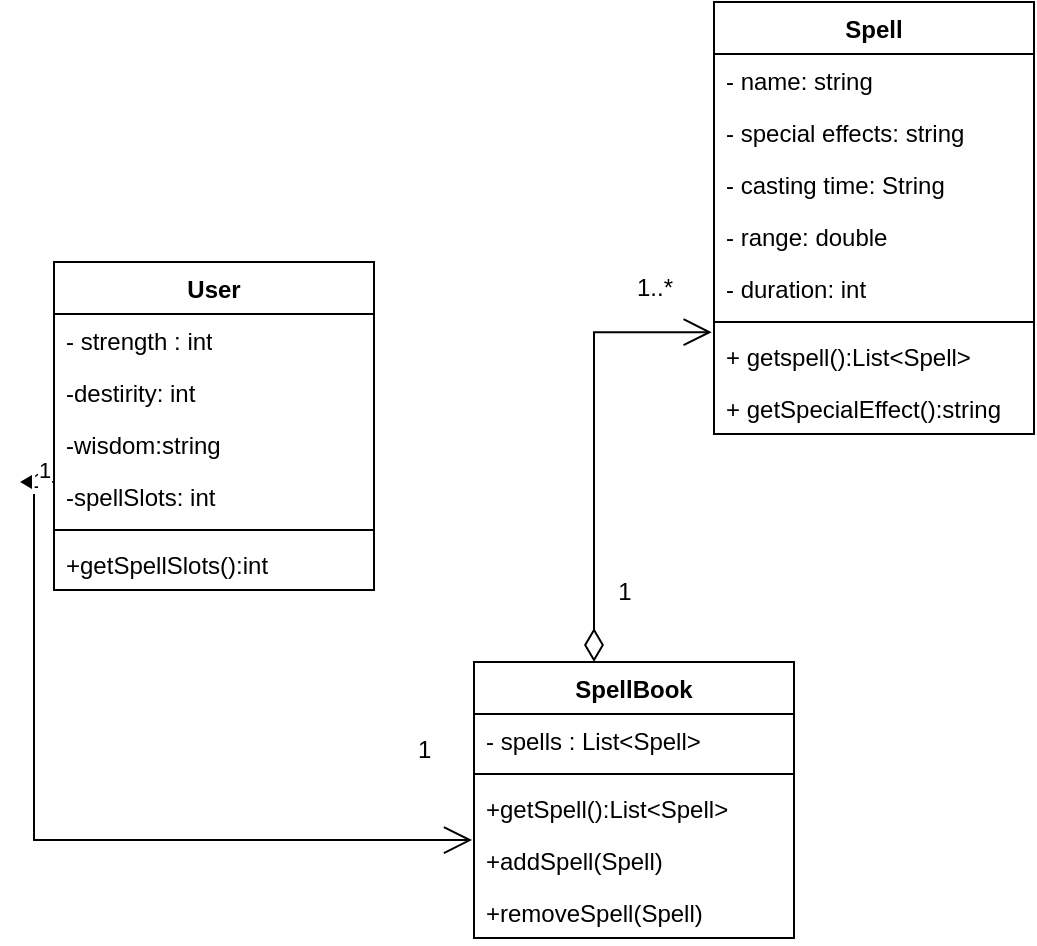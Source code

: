 <mxfile version="24.7.16">
  <diagram id="C5RBs43oDa-KdzZeNtuy" name="Page-1">
    <mxGraphModel dx="774" dy="483" grid="1" gridSize="10" guides="1" tooltips="1" connect="1" arrows="1" fold="1" page="1" pageScale="1" pageWidth="827" pageHeight="1169" math="0" shadow="0">
      <root>
        <mxCell id="WIyWlLk6GJQsqaUBKTNV-0" />
        <mxCell id="WIyWlLk6GJQsqaUBKTNV-1" parent="WIyWlLk6GJQsqaUBKTNV-0" />
        <mxCell id="5JdKPeD6QhKoHh5eezzf-12" value="Spell" style="swimlane;fontStyle=1;align=center;verticalAlign=top;childLayout=stackLayout;horizontal=1;startSize=26;horizontalStack=0;resizeParent=1;resizeParentMax=0;resizeLast=0;collapsible=1;marginBottom=0;whiteSpace=wrap;html=1;" vertex="1" parent="WIyWlLk6GJQsqaUBKTNV-1">
          <mxGeometry x="640" y="10" width="160" height="216" as="geometry" />
        </mxCell>
        <mxCell id="5JdKPeD6QhKoHh5eezzf-13" value="- name&lt;span style=&quot;background-color: initial;&quot;&gt;: string&lt;/span&gt;" style="text;strokeColor=none;fillColor=none;align=left;verticalAlign=top;spacingLeft=4;spacingRight=4;overflow=hidden;rotatable=0;points=[[0,0.5],[1,0.5]];portConstraint=eastwest;whiteSpace=wrap;html=1;" vertex="1" parent="5JdKPeD6QhKoHh5eezzf-12">
          <mxGeometry y="26" width="160" height="26" as="geometry" />
        </mxCell>
        <mxCell id="5JdKPeD6QhKoHh5eezzf-20" value="-&amp;nbsp;&lt;span style=&quot;background-color: initial;&quot;&gt;special effects: string&lt;/span&gt;" style="text;strokeColor=none;fillColor=none;align=left;verticalAlign=top;spacingLeft=4;spacingRight=4;overflow=hidden;rotatable=0;points=[[0,0.5],[1,0.5]];portConstraint=eastwest;whiteSpace=wrap;html=1;" vertex="1" parent="5JdKPeD6QhKoHh5eezzf-12">
          <mxGeometry y="52" width="160" height="26" as="geometry" />
        </mxCell>
        <mxCell id="5JdKPeD6QhKoHh5eezzf-21" value="- casting time&lt;span style=&quot;background-color: initial;&quot;&gt;: String&lt;/span&gt;" style="text;strokeColor=none;fillColor=none;align=left;verticalAlign=top;spacingLeft=4;spacingRight=4;overflow=hidden;rotatable=0;points=[[0,0.5],[1,0.5]];portConstraint=eastwest;whiteSpace=wrap;html=1;" vertex="1" parent="5JdKPeD6QhKoHh5eezzf-12">
          <mxGeometry y="78" width="160" height="26" as="geometry" />
        </mxCell>
        <mxCell id="5JdKPeD6QhKoHh5eezzf-22" value="- range&lt;span style=&quot;background-color: initial;&quot;&gt;: double&lt;/span&gt;" style="text;strokeColor=none;fillColor=none;align=left;verticalAlign=top;spacingLeft=4;spacingRight=4;overflow=hidden;rotatable=0;points=[[0,0.5],[1,0.5]];portConstraint=eastwest;whiteSpace=wrap;html=1;" vertex="1" parent="5JdKPeD6QhKoHh5eezzf-12">
          <mxGeometry y="104" width="160" height="26" as="geometry" />
        </mxCell>
        <mxCell id="5JdKPeD6QhKoHh5eezzf-23" value="- duration: int" style="text;strokeColor=none;fillColor=none;align=left;verticalAlign=top;spacingLeft=4;spacingRight=4;overflow=hidden;rotatable=0;points=[[0,0.5],[1,0.5]];portConstraint=eastwest;whiteSpace=wrap;html=1;" vertex="1" parent="5JdKPeD6QhKoHh5eezzf-12">
          <mxGeometry y="130" width="160" height="26" as="geometry" />
        </mxCell>
        <mxCell id="5JdKPeD6QhKoHh5eezzf-14" value="" style="line;strokeWidth=1;fillColor=none;align=left;verticalAlign=middle;spacingTop=-1;spacingLeft=3;spacingRight=3;rotatable=0;labelPosition=right;points=[];portConstraint=eastwest;strokeColor=inherit;" vertex="1" parent="5JdKPeD6QhKoHh5eezzf-12">
          <mxGeometry y="156" width="160" height="8" as="geometry" />
        </mxCell>
        <mxCell id="5JdKPeD6QhKoHh5eezzf-15" value="+ getspell():List&amp;lt;Spell&amp;gt;" style="text;strokeColor=none;fillColor=none;align=left;verticalAlign=top;spacingLeft=4;spacingRight=4;overflow=hidden;rotatable=0;points=[[0,0.5],[1,0.5]];portConstraint=eastwest;whiteSpace=wrap;html=1;" vertex="1" parent="5JdKPeD6QhKoHh5eezzf-12">
          <mxGeometry y="164" width="160" height="26" as="geometry" />
        </mxCell>
        <mxCell id="5JdKPeD6QhKoHh5eezzf-24" value="+ getSpecialEffect():string" style="text;strokeColor=none;fillColor=none;align=left;verticalAlign=top;spacingLeft=4;spacingRight=4;overflow=hidden;rotatable=0;points=[[0,0.5],[1,0.5]];portConstraint=eastwest;whiteSpace=wrap;html=1;" vertex="1" parent="5JdKPeD6QhKoHh5eezzf-12">
          <mxGeometry y="190" width="160" height="26" as="geometry" />
        </mxCell>
        <mxCell id="5JdKPeD6QhKoHh5eezzf-26" value="SpellBook" style="swimlane;fontStyle=1;align=center;verticalAlign=top;childLayout=stackLayout;horizontal=1;startSize=26;horizontalStack=0;resizeParent=1;resizeParentMax=0;resizeLast=0;collapsible=1;marginBottom=0;whiteSpace=wrap;html=1;" vertex="1" parent="WIyWlLk6GJQsqaUBKTNV-1">
          <mxGeometry x="520" y="340" width="160" height="138" as="geometry" />
        </mxCell>
        <mxCell id="5JdKPeD6QhKoHh5eezzf-27" value="- spells : List&amp;lt;Spell&amp;gt;" style="text;strokeColor=none;fillColor=none;align=left;verticalAlign=top;spacingLeft=4;spacingRight=4;overflow=hidden;rotatable=0;points=[[0,0.5],[1,0.5]];portConstraint=eastwest;whiteSpace=wrap;html=1;" vertex="1" parent="5JdKPeD6QhKoHh5eezzf-26">
          <mxGeometry y="26" width="160" height="26" as="geometry" />
        </mxCell>
        <mxCell id="5JdKPeD6QhKoHh5eezzf-28" value="" style="line;strokeWidth=1;fillColor=none;align=left;verticalAlign=middle;spacingTop=-1;spacingLeft=3;spacingRight=3;rotatable=0;labelPosition=right;points=[];portConstraint=eastwest;strokeColor=inherit;" vertex="1" parent="5JdKPeD6QhKoHh5eezzf-26">
          <mxGeometry y="52" width="160" height="8" as="geometry" />
        </mxCell>
        <mxCell id="5JdKPeD6QhKoHh5eezzf-29" value="+getSpell():List&amp;lt;Spell&amp;gt;" style="text;strokeColor=none;fillColor=none;align=left;verticalAlign=top;spacingLeft=4;spacingRight=4;overflow=hidden;rotatable=0;points=[[0,0.5],[1,0.5]];portConstraint=eastwest;whiteSpace=wrap;html=1;" vertex="1" parent="5JdKPeD6QhKoHh5eezzf-26">
          <mxGeometry y="60" width="160" height="26" as="geometry" />
        </mxCell>
        <mxCell id="5JdKPeD6QhKoHh5eezzf-30" value="+addSpell(Spell)" style="text;strokeColor=none;fillColor=none;align=left;verticalAlign=top;spacingLeft=4;spacingRight=4;overflow=hidden;rotatable=0;points=[[0,0.5],[1,0.5]];portConstraint=eastwest;whiteSpace=wrap;html=1;" vertex="1" parent="5JdKPeD6QhKoHh5eezzf-26">
          <mxGeometry y="86" width="160" height="26" as="geometry" />
        </mxCell>
        <mxCell id="5JdKPeD6QhKoHh5eezzf-31" value="+removeSpell(Spell)" style="text;strokeColor=none;fillColor=none;align=left;verticalAlign=top;spacingLeft=4;spacingRight=4;overflow=hidden;rotatable=0;points=[[0,0.5],[1,0.5]];portConstraint=eastwest;whiteSpace=wrap;html=1;" vertex="1" parent="5JdKPeD6QhKoHh5eezzf-26">
          <mxGeometry y="112" width="160" height="26" as="geometry" />
        </mxCell>
        <mxCell id="5JdKPeD6QhKoHh5eezzf-32" value="" style="endArrow=open;html=1;endSize=12;startArrow=diamondThin;startSize=14;startFill=1;edgeStyle=orthogonalEdgeStyle;align=left;verticalAlign=bottom;rounded=0;entryX=-0.006;entryY=0.117;entryDx=0;entryDy=0;entryPerimeter=0;exitX=0;exitY=0.231;exitDx=0;exitDy=0;exitPerimeter=0;" edge="1" parent="WIyWlLk6GJQsqaUBKTNV-1" source="5JdKPeD6QhKoHh5eezzf-68" target="5JdKPeD6QhKoHh5eezzf-30">
          <mxGeometry x="-1" y="-72" relative="1" as="geometry">
            <mxPoint x="20" y="240.002" as="sourcePoint" />
            <mxPoint x="230.32" y="416.44" as="targetPoint" />
            <mxPoint x="-32" y="57" as="offset" />
          </mxGeometry>
        </mxCell>
        <mxCell id="5JdKPeD6QhKoHh5eezzf-43" value="1" style="edgeLabel;html=1;align=center;verticalAlign=middle;resizable=0;points=[];" vertex="1" connectable="0" parent="5JdKPeD6QhKoHh5eezzf-32">
          <mxGeometry x="-0.958" y="-1" relative="1" as="geometry">
            <mxPoint as="offset" />
          </mxGeometry>
        </mxCell>
        <mxCell id="5JdKPeD6QhKoHh5eezzf-69" value="1&lt;div&gt;&lt;br&gt;&lt;/div&gt;" style="edgeLabel;html=1;align=center;verticalAlign=middle;resizable=0;points=[];" vertex="1" connectable="0" parent="5JdKPeD6QhKoHh5eezzf-32">
          <mxGeometry x="-0.973" y="1" relative="1" as="geometry">
            <mxPoint as="offset" />
          </mxGeometry>
        </mxCell>
        <mxCell id="5JdKPeD6QhKoHh5eezzf-33" value="" style="endArrow=open;html=1;endSize=12;startArrow=diamondThin;startSize=14;startFill=0;edgeStyle=orthogonalEdgeStyle;align=left;verticalAlign=bottom;rounded=0;exitX=0.375;exitY=0;exitDx=0;exitDy=0;exitPerimeter=0;entryX=-0.007;entryY=0.043;entryDx=0;entryDy=0;entryPerimeter=0;" edge="1" parent="WIyWlLk6GJQsqaUBKTNV-1" source="5JdKPeD6QhKoHh5eezzf-26" target="5JdKPeD6QhKoHh5eezzf-15">
          <mxGeometry x="-1" y="3" relative="1" as="geometry">
            <mxPoint x="570" y="150" as="sourcePoint" />
            <mxPoint x="700" y="230" as="targetPoint" />
          </mxGeometry>
        </mxCell>
        <mxCell id="5JdKPeD6QhKoHh5eezzf-35" value="1" style="text;whiteSpace=wrap;html=1;" vertex="1" parent="WIyWlLk6GJQsqaUBKTNV-1">
          <mxGeometry x="490" y="370" width="90" height="40" as="geometry" />
        </mxCell>
        <mxCell id="5JdKPeD6QhKoHh5eezzf-36" value="1" style="text;html=1;align=center;verticalAlign=middle;resizable=0;points=[];autosize=1;strokeColor=none;fillColor=none;" vertex="1" parent="WIyWlLk6GJQsqaUBKTNV-1">
          <mxGeometry x="580" y="290" width="30" height="30" as="geometry" />
        </mxCell>
        <mxCell id="5JdKPeD6QhKoHh5eezzf-37" value="1..*" style="text;html=1;align=center;verticalAlign=middle;resizable=0;points=[];autosize=1;strokeColor=none;fillColor=none;" vertex="1" parent="WIyWlLk6GJQsqaUBKTNV-1">
          <mxGeometry x="590" y="138" width="40" height="30" as="geometry" />
        </mxCell>
        <mxCell id="5JdKPeD6QhKoHh5eezzf-62" value="User" style="swimlane;fontStyle=1;align=center;verticalAlign=top;childLayout=stackLayout;horizontal=1;startSize=26;horizontalStack=0;resizeParent=1;resizeParentMax=0;resizeLast=0;collapsible=1;marginBottom=0;whiteSpace=wrap;html=1;" vertex="1" parent="WIyWlLk6GJQsqaUBKTNV-1">
          <mxGeometry x="310" y="140" width="160" height="164" as="geometry" />
        </mxCell>
        <mxCell id="5JdKPeD6QhKoHh5eezzf-63" value="- strength : int&lt;div&gt;&lt;br&gt;&lt;/div&gt;" style="text;strokeColor=none;fillColor=none;align=left;verticalAlign=top;spacingLeft=4;spacingRight=4;overflow=hidden;rotatable=0;points=[[0,0.5],[1,0.5]];portConstraint=eastwest;whiteSpace=wrap;html=1;" vertex="1" parent="5JdKPeD6QhKoHh5eezzf-62">
          <mxGeometry y="26" width="160" height="26" as="geometry" />
        </mxCell>
        <mxCell id="5JdKPeD6QhKoHh5eezzf-66" value="&lt;div&gt;-destirity: int&lt;/div&gt;" style="text;strokeColor=none;fillColor=none;align=left;verticalAlign=top;spacingLeft=4;spacingRight=4;overflow=hidden;rotatable=0;points=[[0,0.5],[1,0.5]];portConstraint=eastwest;whiteSpace=wrap;html=1;" vertex="1" parent="5JdKPeD6QhKoHh5eezzf-62">
          <mxGeometry y="52" width="160" height="26" as="geometry" />
        </mxCell>
        <mxCell id="5JdKPeD6QhKoHh5eezzf-67" value="-wisdom:string" style="text;strokeColor=none;fillColor=none;align=left;verticalAlign=top;spacingLeft=4;spacingRight=4;overflow=hidden;rotatable=0;points=[[0,0.5],[1,0.5]];portConstraint=eastwest;whiteSpace=wrap;html=1;" vertex="1" parent="5JdKPeD6QhKoHh5eezzf-62">
          <mxGeometry y="78" width="160" height="26" as="geometry" />
        </mxCell>
        <mxCell id="5JdKPeD6QhKoHh5eezzf-68" value="-spellSlots: int" style="text;strokeColor=none;fillColor=none;align=left;verticalAlign=top;spacingLeft=4;spacingRight=4;overflow=hidden;rotatable=0;points=[[0,0.5],[1,0.5]];portConstraint=eastwest;whiteSpace=wrap;html=1;" vertex="1" parent="5JdKPeD6QhKoHh5eezzf-62">
          <mxGeometry y="104" width="160" height="26" as="geometry" />
        </mxCell>
        <mxCell id="5JdKPeD6QhKoHh5eezzf-64" value="" style="line;strokeWidth=1;fillColor=none;align=left;verticalAlign=middle;spacingTop=-1;spacingLeft=3;spacingRight=3;rotatable=0;labelPosition=right;points=[];portConstraint=eastwest;strokeColor=inherit;" vertex="1" parent="5JdKPeD6QhKoHh5eezzf-62">
          <mxGeometry y="130" width="160" height="8" as="geometry" />
        </mxCell>
        <mxCell id="5JdKPeD6QhKoHh5eezzf-65" value="+getSpellSlots():int" style="text;strokeColor=none;fillColor=none;align=left;verticalAlign=top;spacingLeft=4;spacingRight=4;overflow=hidden;rotatable=0;points=[[0,0.5],[1,0.5]];portConstraint=eastwest;whiteSpace=wrap;html=1;" vertex="1" parent="5JdKPeD6QhKoHh5eezzf-62">
          <mxGeometry y="138" width="160" height="26" as="geometry" />
        </mxCell>
      </root>
    </mxGraphModel>
  </diagram>
</mxfile>
